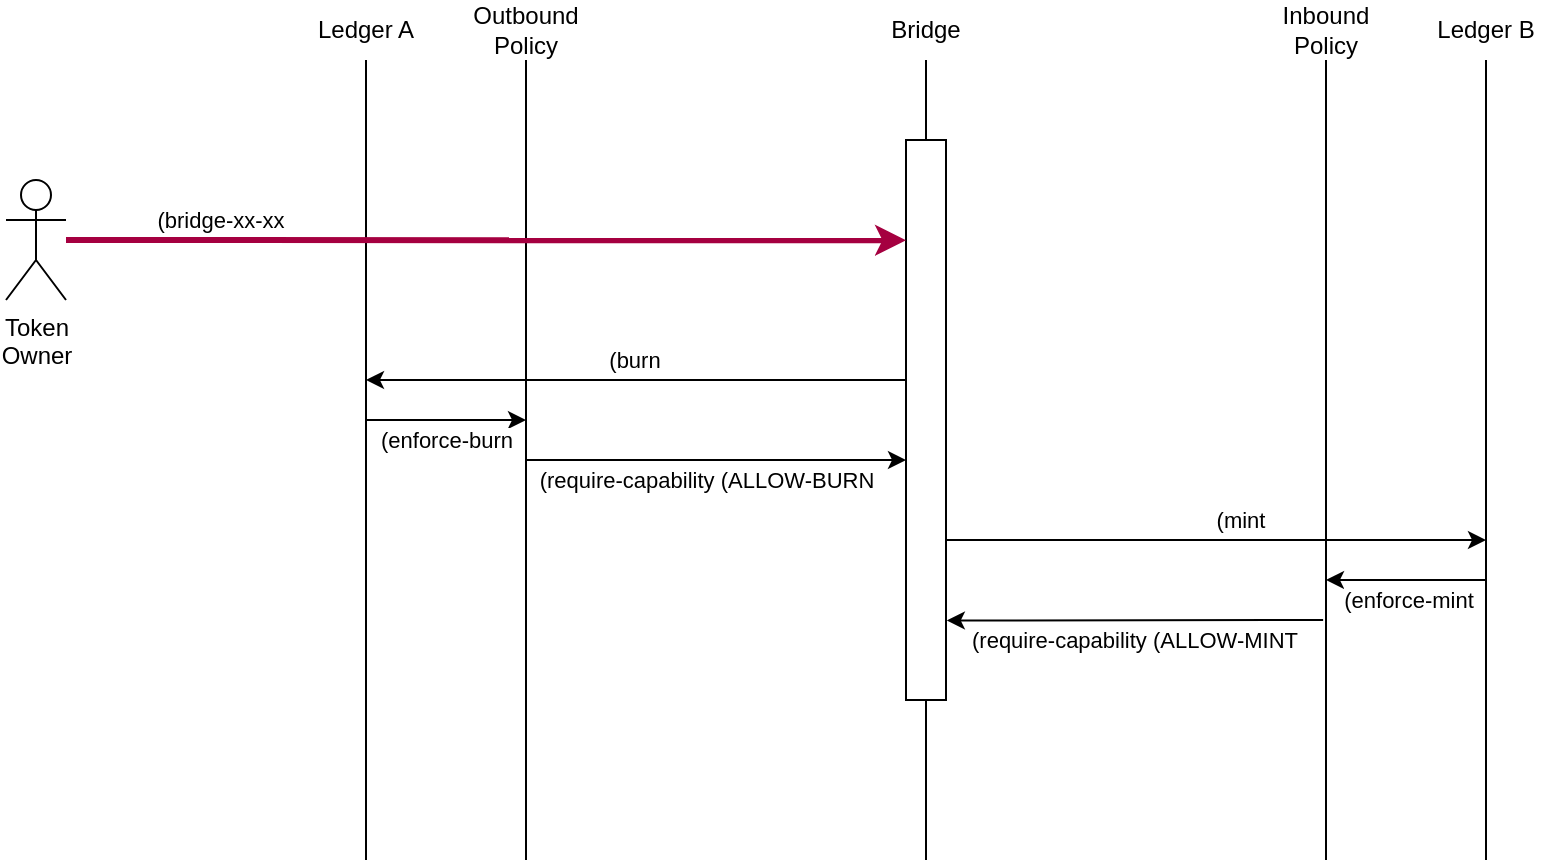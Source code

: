 <mxfile version="22.1.5" type="device">
  <diagram name="Page-1" id="c0QSHSmAeeUe1-NqC3N7">
    <mxGraphModel dx="1914" dy="1071" grid="1" gridSize="10" guides="1" tooltips="1" connect="1" arrows="1" fold="1" page="1" pageScale="1" pageWidth="850" pageHeight="1100" math="0" shadow="0">
      <root>
        <mxCell id="0" />
        <mxCell id="1" parent="0" />
        <mxCell id="WHs0vkOakJRK5MIR5GZI-1" value="" style="endArrow=none;html=1;rounded=0;" parent="1" edge="1">
          <mxGeometry width="50" height="50" relative="1" as="geometry">
            <mxPoint x="480" y="480" as="sourcePoint" />
            <mxPoint x="480" y="80" as="targetPoint" />
          </mxGeometry>
        </mxCell>
        <mxCell id="WHs0vkOakJRK5MIR5GZI-28" value="" style="rounded=0;whiteSpace=wrap;html=1;" parent="1" vertex="1">
          <mxGeometry x="470" y="120" width="20" height="280" as="geometry" />
        </mxCell>
        <mxCell id="WHs0vkOakJRK5MIR5GZI-2" value="" style="endArrow=none;html=1;rounded=0;" parent="1" edge="1">
          <mxGeometry width="50" height="50" relative="1" as="geometry">
            <mxPoint x="200" y="480" as="sourcePoint" />
            <mxPoint x="200" y="80" as="targetPoint" />
          </mxGeometry>
        </mxCell>
        <mxCell id="WHs0vkOakJRK5MIR5GZI-3" value="" style="endArrow=none;html=1;rounded=0;" parent="1" edge="1">
          <mxGeometry width="50" height="50" relative="1" as="geometry">
            <mxPoint x="280" y="480" as="sourcePoint" />
            <mxPoint x="280" y="80" as="targetPoint" />
          </mxGeometry>
        </mxCell>
        <mxCell id="WHs0vkOakJRK5MIR5GZI-4" value="" style="endArrow=none;html=1;rounded=0;" parent="1" edge="1">
          <mxGeometry width="50" height="50" relative="1" as="geometry">
            <mxPoint x="680" y="480" as="sourcePoint" />
            <mxPoint x="680" y="80" as="targetPoint" />
          </mxGeometry>
        </mxCell>
        <mxCell id="WHs0vkOakJRK5MIR5GZI-5" value="" style="endArrow=none;html=1;rounded=0;" parent="1" edge="1">
          <mxGeometry width="50" height="50" relative="1" as="geometry">
            <mxPoint x="760" y="480" as="sourcePoint" />
            <mxPoint x="760" y="80" as="targetPoint" />
          </mxGeometry>
        </mxCell>
        <mxCell id="WHs0vkOakJRK5MIR5GZI-6" value="Ledger A" style="text;html=1;strokeColor=none;fillColor=none;align=center;verticalAlign=middle;whiteSpace=wrap;rounded=0;" parent="1" vertex="1">
          <mxGeometry x="170" y="50" width="60" height="30" as="geometry" />
        </mxCell>
        <mxCell id="WHs0vkOakJRK5MIR5GZI-7" value="Ledger B" style="text;html=1;strokeColor=none;fillColor=none;align=center;verticalAlign=middle;whiteSpace=wrap;rounded=0;" parent="1" vertex="1">
          <mxGeometry x="730" y="50" width="60" height="30" as="geometry" />
        </mxCell>
        <mxCell id="WHs0vkOakJRK5MIR5GZI-8" value="Outbound&lt;br&gt;Policy" style="text;html=1;strokeColor=none;fillColor=none;align=center;verticalAlign=middle;whiteSpace=wrap;rounded=0;" parent="1" vertex="1">
          <mxGeometry x="250" y="50" width="60" height="30" as="geometry" />
        </mxCell>
        <mxCell id="WHs0vkOakJRK5MIR5GZI-9" value="Inbound&lt;br&gt;Policy" style="text;html=1;strokeColor=none;fillColor=none;align=center;verticalAlign=middle;whiteSpace=wrap;rounded=0;" parent="1" vertex="1">
          <mxGeometry x="650" y="50" width="60" height="30" as="geometry" />
        </mxCell>
        <mxCell id="WHs0vkOakJRK5MIR5GZI-10" value="Bridge" style="text;html=1;strokeColor=none;fillColor=none;align=center;verticalAlign=middle;whiteSpace=wrap;rounded=0;" parent="1" vertex="1">
          <mxGeometry x="450" y="50" width="60" height="30" as="geometry" />
        </mxCell>
        <mxCell id="WHs0vkOakJRK5MIR5GZI-11" value="" style="endArrow=classic;html=1;rounded=0;" parent="1" edge="1">
          <mxGeometry width="50" height="50" relative="1" as="geometry">
            <mxPoint x="470" y="240" as="sourcePoint" />
            <mxPoint x="200" y="240" as="targetPoint" />
          </mxGeometry>
        </mxCell>
        <mxCell id="WHs0vkOakJRK5MIR5GZI-13" value="(burn " style="edgeLabel;html=1;align=center;verticalAlign=middle;resizable=0;points=[];" parent="WHs0vkOakJRK5MIR5GZI-11" connectable="0" vertex="1">
          <mxGeometry x="0.04" y="2" relative="1" as="geometry">
            <mxPoint x="4" y="-12" as="offset" />
          </mxGeometry>
        </mxCell>
        <mxCell id="WHs0vkOakJRK5MIR5GZI-14" value="" style="endArrow=classic;html=1;rounded=0;" parent="1" edge="1">
          <mxGeometry width="50" height="50" relative="1" as="geometry">
            <mxPoint x="200" y="260" as="sourcePoint" />
            <mxPoint x="280" y="260" as="targetPoint" />
          </mxGeometry>
        </mxCell>
        <mxCell id="WHs0vkOakJRK5MIR5GZI-15" value="(enforce-burn" style="edgeLabel;html=1;align=center;verticalAlign=middle;resizable=0;points=[];" parent="WHs0vkOakJRK5MIR5GZI-14" connectable="0" vertex="1">
          <mxGeometry x="-0.224" y="-1" relative="1" as="geometry">
            <mxPoint x="9" y="9" as="offset" />
          </mxGeometry>
        </mxCell>
        <mxCell id="WHs0vkOakJRK5MIR5GZI-16" value="" style="endArrow=classic;html=1;rounded=0;" parent="1" edge="1">
          <mxGeometry width="50" height="50" relative="1" as="geometry">
            <mxPoint x="280" y="280" as="sourcePoint" />
            <mxPoint x="470" y="280" as="targetPoint" />
          </mxGeometry>
        </mxCell>
        <mxCell id="WHs0vkOakJRK5MIR5GZI-17" value="(require-capability (ALLOW-BURN" style="edgeLabel;html=1;align=center;verticalAlign=middle;resizable=0;points=[];" parent="WHs0vkOakJRK5MIR5GZI-16" connectable="0" vertex="1">
          <mxGeometry x="0.356" relative="1" as="geometry">
            <mxPoint x="-39" y="10" as="offset" />
          </mxGeometry>
        </mxCell>
        <mxCell id="WHs0vkOakJRK5MIR5GZI-20" value="" style="endArrow=classic;html=1;rounded=0;" parent="1" edge="1">
          <mxGeometry width="50" height="50" relative="1" as="geometry">
            <mxPoint x="490" y="320" as="sourcePoint" />
            <mxPoint x="760" y="320" as="targetPoint" />
          </mxGeometry>
        </mxCell>
        <mxCell id="WHs0vkOakJRK5MIR5GZI-21" value="(mint" style="edgeLabel;html=1;align=center;verticalAlign=middle;resizable=0;points=[];" parent="WHs0vkOakJRK5MIR5GZI-20" connectable="0" vertex="1">
          <mxGeometry x="0.158" y="-1" relative="1" as="geometry">
            <mxPoint x="-10" y="-11" as="offset" />
          </mxGeometry>
        </mxCell>
        <mxCell id="WHs0vkOakJRK5MIR5GZI-22" value="" style="endArrow=classic;html=1;rounded=0;" parent="1" edge="1">
          <mxGeometry width="50" height="50" relative="1" as="geometry">
            <mxPoint x="760" y="340" as="sourcePoint" />
            <mxPoint x="680" y="340" as="targetPoint" />
          </mxGeometry>
        </mxCell>
        <mxCell id="WHs0vkOakJRK5MIR5GZI-23" value="(enforce-mint" style="edgeLabel;html=1;align=center;verticalAlign=middle;resizable=0;points=[];" parent="WHs0vkOakJRK5MIR5GZI-22" connectable="0" vertex="1">
          <mxGeometry x="0.167" y="1" relative="1" as="geometry">
            <mxPoint x="7" y="9" as="offset" />
          </mxGeometry>
        </mxCell>
        <mxCell id="WHs0vkOakJRK5MIR5GZI-24" value="" style="endArrow=classic;html=1;rounded=0;entryX=1.021;entryY=0.858;entryDx=0;entryDy=0;entryPerimeter=0;" parent="1" target="WHs0vkOakJRK5MIR5GZI-28" edge="1">
          <mxGeometry width="50" height="50" relative="1" as="geometry">
            <mxPoint x="678.56" y="360" as="sourcePoint" />
            <mxPoint x="490.0" y="358.28" as="targetPoint" />
          </mxGeometry>
        </mxCell>
        <mxCell id="WHs0vkOakJRK5MIR5GZI-26" value="(require-capability (ALLOW-MINT" style="edgeLabel;html=1;align=center;verticalAlign=middle;resizable=0;points=[];" parent="WHs0vkOakJRK5MIR5GZI-24" connectable="0" vertex="1">
          <mxGeometry x="-0.132" relative="1" as="geometry">
            <mxPoint x="-13" y="10" as="offset" />
          </mxGeometry>
        </mxCell>
        <mxCell id="WHs0vkOakJRK5MIR5GZI-27" value="Token&lt;br&gt;Owner" style="shape=umlActor;verticalLabelPosition=bottom;verticalAlign=top;html=1;outlineConnect=0;" parent="1" vertex="1">
          <mxGeometry x="20" y="140" width="30" height="60" as="geometry" />
        </mxCell>
        <mxCell id="WHs0vkOakJRK5MIR5GZI-29" value="" style="endArrow=classic;html=1;rounded=0;entryX=0;entryY=0.179;entryDx=0;entryDy=0;entryPerimeter=0;fillColor=#d80073;strokeColor=#A50040;strokeWidth=3;" parent="1" source="WHs0vkOakJRK5MIR5GZI-27" target="WHs0vkOakJRK5MIR5GZI-28" edge="1">
          <mxGeometry width="50" height="50" relative="1" as="geometry">
            <mxPoint x="300" y="170" as="sourcePoint" />
            <mxPoint x="350" y="120" as="targetPoint" />
          </mxGeometry>
        </mxCell>
        <mxCell id="WHs0vkOakJRK5MIR5GZI-30" value="(bridge-xx-xx" style="edgeLabel;html=1;align=center;verticalAlign=middle;resizable=0;points=[];" parent="WHs0vkOakJRK5MIR5GZI-29" connectable="0" vertex="1">
          <mxGeometry x="-0.634" relative="1" as="geometry">
            <mxPoint y="-10" as="offset" />
          </mxGeometry>
        </mxCell>
      </root>
    </mxGraphModel>
  </diagram>
</mxfile>
